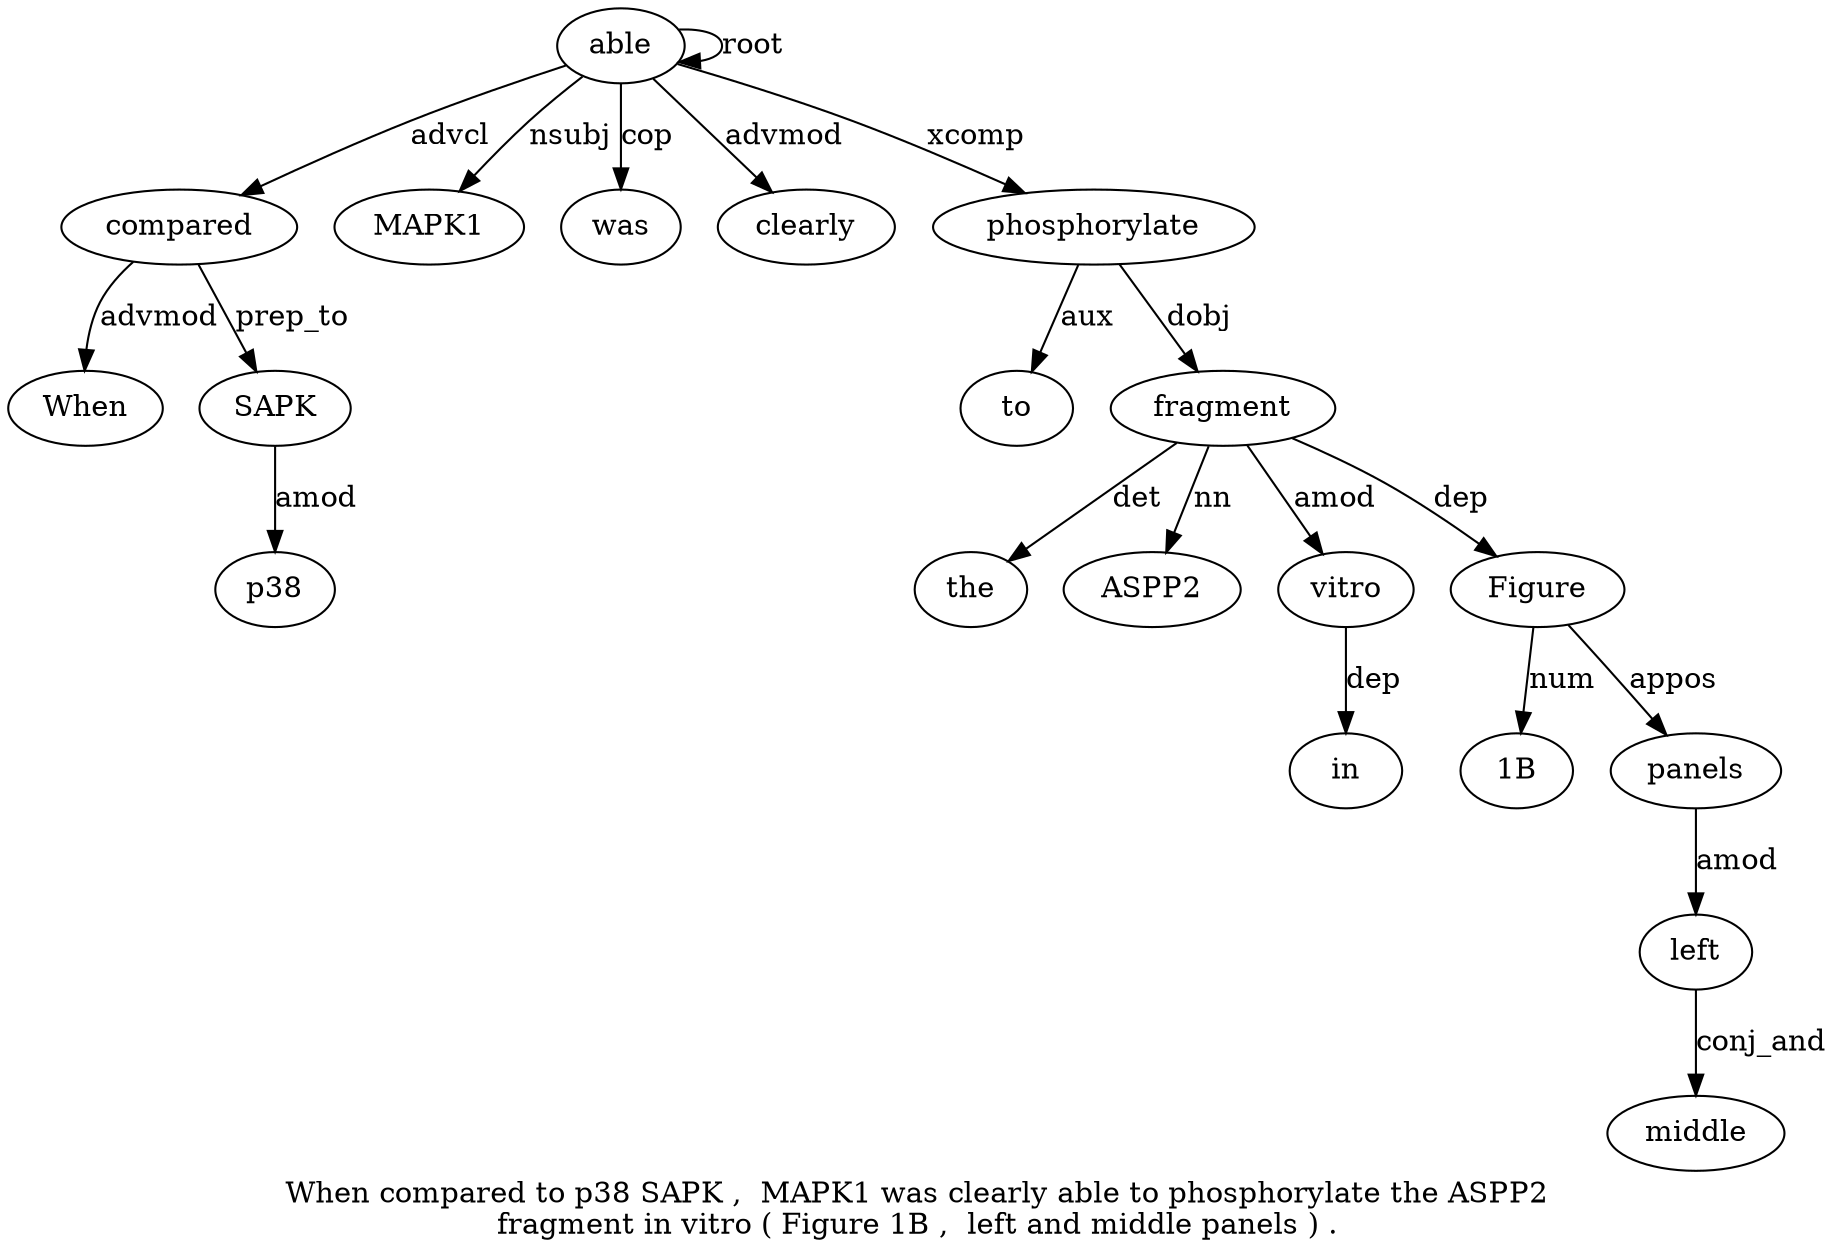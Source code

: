 digraph "When compared to p38 SAPK ,  MAPK1 was clearly able to phosphorylate the ASPP2 fragment in vitro ( Figure 1B ,  left and middle panels ) ." {
label="When compared to p38 SAPK ,  MAPK1 was clearly able to phosphorylate the ASPP2
fragment in vitro ( Figure 1B ,  left and middle panels ) .";
compared2 [style=filled, fillcolor=white, label=compared];
When1 [style=filled, fillcolor=white, label=When];
compared2 -> When1  [label=advmod];
able10 [style=filled, fillcolor=white, label=able];
able10 -> compared2  [label=advcl];
SAPK5 [style=filled, fillcolor=white, label=SAPK];
p384 [style=filled, fillcolor=white, label=p38];
SAPK5 -> p384  [label=amod];
compared2 -> SAPK5  [label=prep_to];
MAPK17 [style=filled, fillcolor=white, label=MAPK1];
able10 -> MAPK17  [label=nsubj];
was8 [style=filled, fillcolor=white, label=was];
able10 -> was8  [label=cop];
clearly9 [style=filled, fillcolor=white, label=clearly];
able10 -> clearly9  [label=advmod];
able10 -> able10  [label=root];
phosphorylate12 [style=filled, fillcolor=white, label=phosphorylate];
to11 [style=filled, fillcolor=white, label=to];
phosphorylate12 -> to11  [label=aux];
able10 -> phosphorylate12  [label=xcomp];
fragment15 [style=filled, fillcolor=white, label=fragment];
the13 [style=filled, fillcolor=white, label=the];
fragment15 -> the13  [label=det];
ASPP214 [style=filled, fillcolor=white, label=ASPP2];
fragment15 -> ASPP214  [label=nn];
phosphorylate12 -> fragment15  [label=dobj];
vitro17 [style=filled, fillcolor=white, label=vitro];
in16 [style=filled, fillcolor=white, label=in];
vitro17 -> in16  [label=dep];
fragment15 -> vitro17  [label=amod];
Figure19 [style=filled, fillcolor=white, label=Figure];
fragment15 -> Figure19  [label=dep];
"1B20" [style=filled, fillcolor=white, label="1B"];
Figure19 -> "1B20"  [label=num];
panels25 [style=filled, fillcolor=white, label=panels];
left22 [style=filled, fillcolor=white, label=left];
panels25 -> left22  [label=amod];
middle24 [style=filled, fillcolor=white, label=middle];
left22 -> middle24  [label=conj_and];
Figure19 -> panels25  [label=appos];
}
